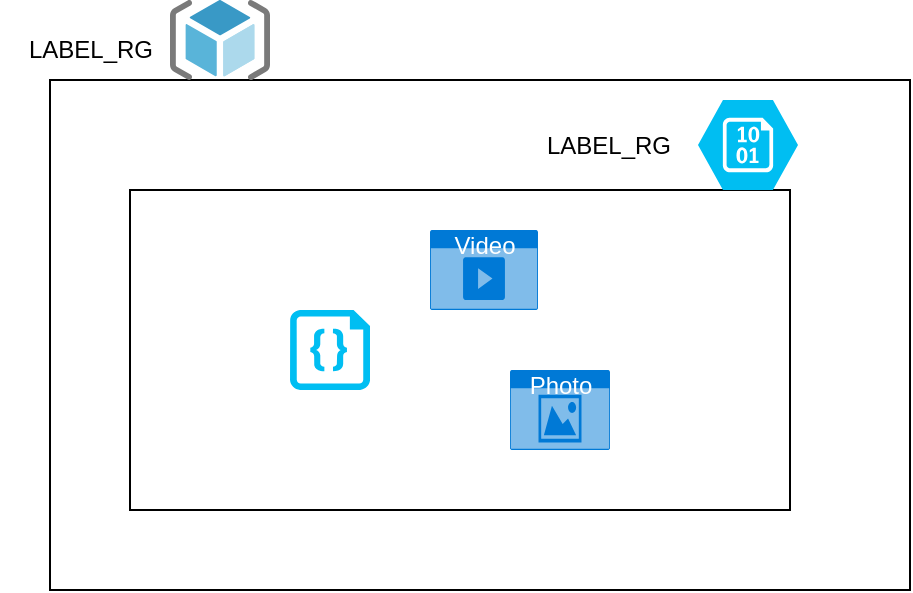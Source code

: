 <mxfile>
    <diagram id="DvATQb7lsbbvPe99OCqd" name="Page-1">
        <mxGraphModel dx="885" dy="914" grid="1" gridSize="10" guides="1" tooltips="1" connect="1" arrows="1" fold="1" page="1" pageScale="1" pageWidth="827" pageHeight="1169" math="0" shadow="0">
            <root>
                <mxCell id="0"/>
                <mxCell id="1" parent="0"/>
                <mxCell id="2" value="" style="whiteSpace=wrap;html=1;fillColor=none;" parent="1" vertex="1">
                    <mxGeometry x="90" y="125" width="430" height="255" as="geometry"/>
                </mxCell>
                <mxCell id="3" value="LABEL_RG" style="text;html=1;align=center;verticalAlign=middle;resizable=0;points=[];autosize=1;strokeColor=none;fillColor=none;" parent="1" vertex="1">
                    <mxGeometry x="65" y="95" width="90" height="30" as="geometry"/>
                </mxCell>
                <mxCell id="4" value="" style="sketch=0;aspect=fixed;html=1;points=[];align=center;image;fontSize=12;image=img/lib/mscae/ResourceGroup.svg;fillColor=none;" parent="1" vertex="1">
                    <mxGeometry x="150" y="85" width="50" height="40" as="geometry"/>
                </mxCell>
                <mxCell id="6" value="" style="whiteSpace=wrap;html=1;fillColor=none;" parent="1" vertex="1">
                    <mxGeometry x="130" y="180" width="330" height="160" as="geometry"/>
                </mxCell>
                <mxCell id="12" value="" style="verticalLabelPosition=bottom;html=1;verticalAlign=top;align=center;strokeColor=none;fillColor=#00BEF2;shape=mxgraph.azure.storage_blob;" vertex="1" parent="1">
                    <mxGeometry x="414" y="135" width="50" height="45" as="geometry"/>
                </mxCell>
                <mxCell id="13" value="LABEL_RG" style="text;html=1;align=center;verticalAlign=middle;resizable=0;points=[];autosize=1;strokeColor=none;fillColor=none;" vertex="1" parent="1">
                    <mxGeometry x="324" y="142.5" width="90" height="30" as="geometry"/>
                </mxCell>
                <mxCell id="16" value="" style="verticalLabelPosition=bottom;html=1;verticalAlign=top;align=center;strokeColor=none;fillColor=#00BEF2;shape=mxgraph.azure.code_file;pointerEvents=1;" vertex="1" parent="1">
                    <mxGeometry x="210" y="240" width="40" height="40" as="geometry"/>
                </mxCell>
                <mxCell id="17" value="Video" style="html=1;strokeColor=none;fillColor=#0079D6;labelPosition=center;verticalLabelPosition=middle;verticalAlign=top;align=center;fontSize=12;outlineConnect=0;spacingTop=-6;fontColor=#FFFFFF;sketch=0;shape=mxgraph.sitemap.video;" vertex="1" parent="1">
                    <mxGeometry x="280" y="200" width="54" height="40" as="geometry"/>
                </mxCell>
                <mxCell id="18" value="Photo" style="html=1;strokeColor=none;fillColor=#0079D6;labelPosition=center;verticalLabelPosition=middle;verticalAlign=top;align=center;fontSize=12;outlineConnect=0;spacingTop=-6;fontColor=#FFFFFF;sketch=0;shape=mxgraph.sitemap.photo;" vertex="1" parent="1">
                    <mxGeometry x="320" y="270" width="50" height="40" as="geometry"/>
                </mxCell>
            </root>
        </mxGraphModel>
    </diagram>
</mxfile>
